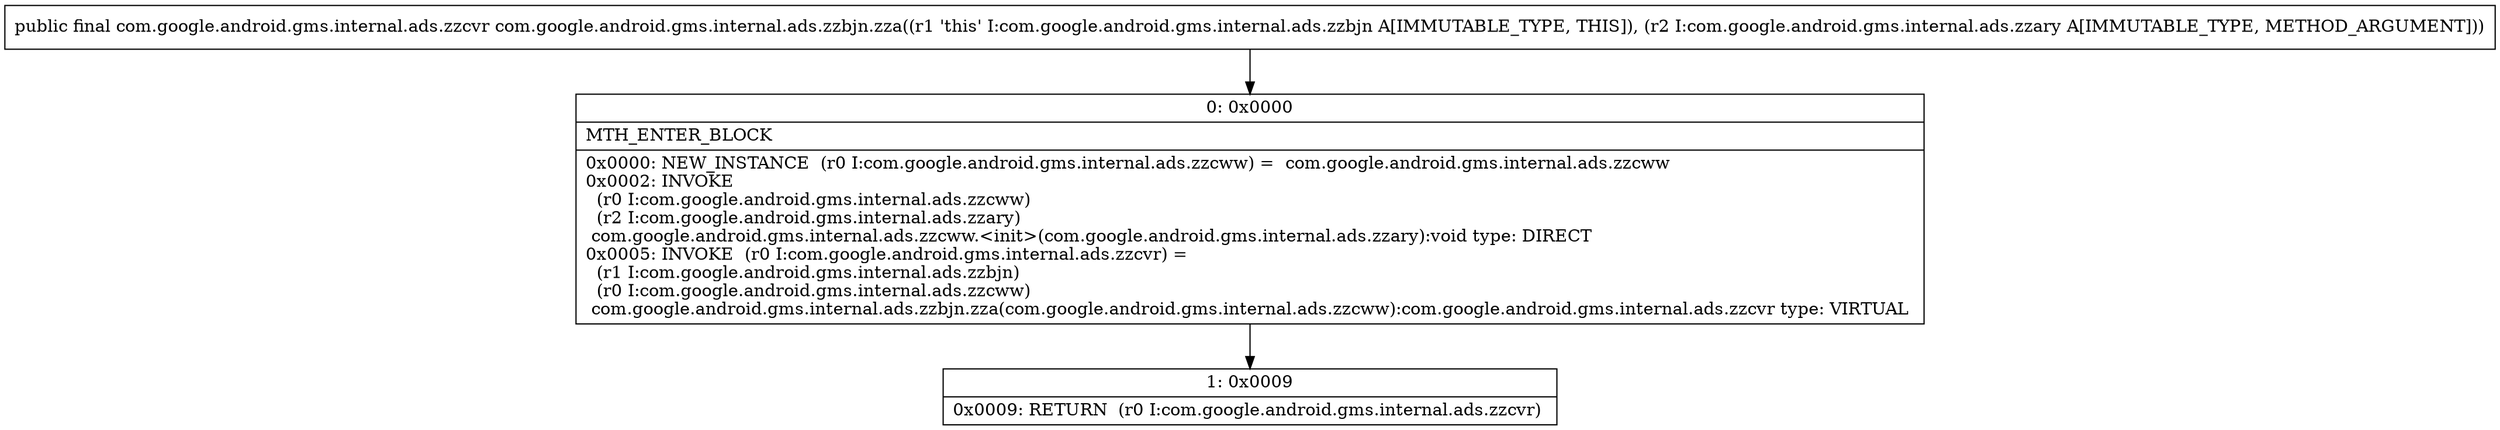 digraph "CFG forcom.google.android.gms.internal.ads.zzbjn.zza(Lcom\/google\/android\/gms\/internal\/ads\/zzary;)Lcom\/google\/android\/gms\/internal\/ads\/zzcvr;" {
Node_0 [shape=record,label="{0\:\ 0x0000|MTH_ENTER_BLOCK\l|0x0000: NEW_INSTANCE  (r0 I:com.google.android.gms.internal.ads.zzcww) =  com.google.android.gms.internal.ads.zzcww \l0x0002: INVOKE  \l  (r0 I:com.google.android.gms.internal.ads.zzcww)\l  (r2 I:com.google.android.gms.internal.ads.zzary)\l com.google.android.gms.internal.ads.zzcww.\<init\>(com.google.android.gms.internal.ads.zzary):void type: DIRECT \l0x0005: INVOKE  (r0 I:com.google.android.gms.internal.ads.zzcvr) = \l  (r1 I:com.google.android.gms.internal.ads.zzbjn)\l  (r0 I:com.google.android.gms.internal.ads.zzcww)\l com.google.android.gms.internal.ads.zzbjn.zza(com.google.android.gms.internal.ads.zzcww):com.google.android.gms.internal.ads.zzcvr type: VIRTUAL \l}"];
Node_1 [shape=record,label="{1\:\ 0x0009|0x0009: RETURN  (r0 I:com.google.android.gms.internal.ads.zzcvr) \l}"];
MethodNode[shape=record,label="{public final com.google.android.gms.internal.ads.zzcvr com.google.android.gms.internal.ads.zzbjn.zza((r1 'this' I:com.google.android.gms.internal.ads.zzbjn A[IMMUTABLE_TYPE, THIS]), (r2 I:com.google.android.gms.internal.ads.zzary A[IMMUTABLE_TYPE, METHOD_ARGUMENT])) }"];
MethodNode -> Node_0;
Node_0 -> Node_1;
}

